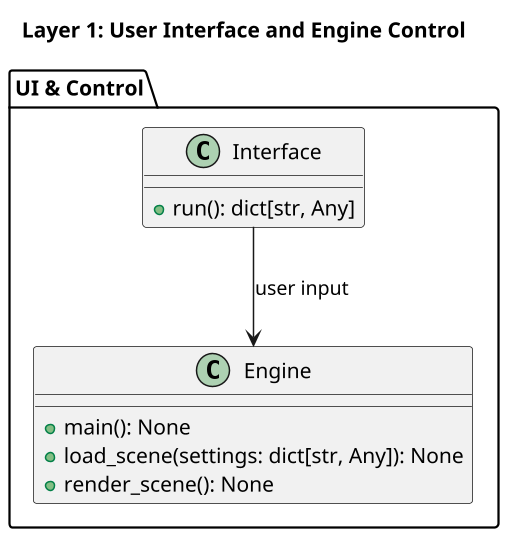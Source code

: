 @startuml UI_And_Engine_Layer
scale 1.5
title "Layer 1: User Interface and Engine Control"

package "UI & Control" {
  class Interface {
    + run(): dict[str, Any]
  }

  class Engine {
    + main(): None
    + load_scene(settings: dict[str, Any]): None
    + render_scene(): None
  }

  Interface --> Engine : user input
}
@enduml
